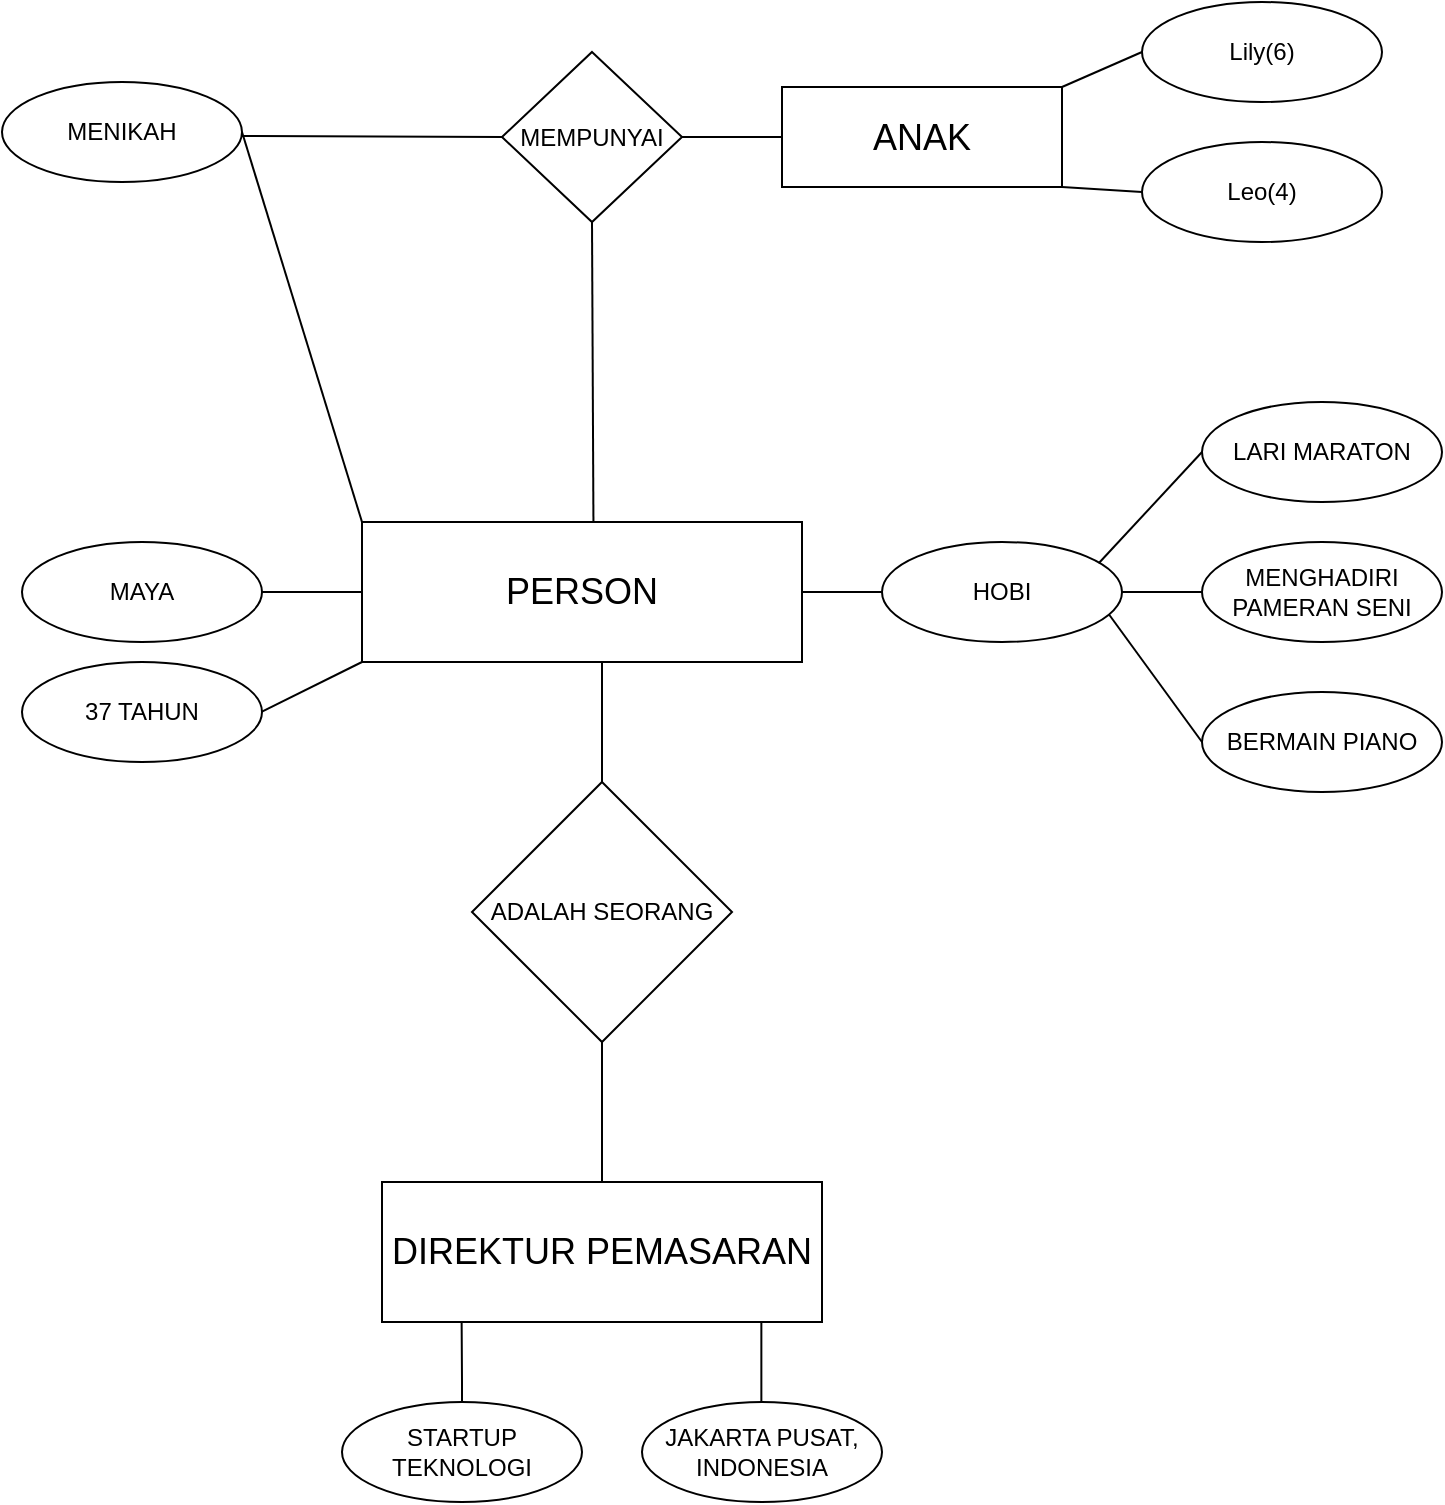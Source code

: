 <mxfile version="24.7.12">
  <diagram name="Halaman-1" id="QPw88vKEX0Kn_g5e713d">
    <mxGraphModel dx="1167" dy="619" grid="1" gridSize="10" guides="1" tooltips="1" connect="1" arrows="1" fold="1" page="1" pageScale="1" pageWidth="827" pageHeight="1169" math="0" shadow="0">
      <root>
        <mxCell id="0" />
        <mxCell id="1" parent="0" />
        <mxCell id="wjgCKjhuGCVVVPZoO-Zn-10" value="&lt;font style=&quot;font-size: 18px;&quot;&gt;PERSON&lt;/font&gt;" style="rounded=0;whiteSpace=wrap;html=1;fillStyle=hatch;fillColor=none;" parent="1" vertex="1">
          <mxGeometry x="280" y="450" width="220" height="70" as="geometry" />
        </mxCell>
        <mxCell id="YXoOh-VINmYc9U93u9U6-4" value="MAYA" style="ellipse;whiteSpace=wrap;html=1;fillColor=none;" parent="1" vertex="1">
          <mxGeometry x="110" y="460" width="120" height="50" as="geometry" />
        </mxCell>
        <mxCell id="YXoOh-VINmYc9U93u9U6-5" value="37 TAHUN" style="ellipse;whiteSpace=wrap;html=1;fillColor=none;" parent="1" vertex="1">
          <mxGeometry x="110" y="520" width="120" height="50" as="geometry" />
        </mxCell>
        <mxCell id="YXoOh-VINmYc9U93u9U6-7" value="" style="endArrow=none;html=1;rounded=0;entryX=0;entryY=0.5;entryDx=0;entryDy=0;" parent="1" source="YXoOh-VINmYc9U93u9U6-4" target="wjgCKjhuGCVVVPZoO-Zn-10" edge="1">
          <mxGeometry width="50" height="50" relative="1" as="geometry">
            <mxPoint x="230" y="535" as="sourcePoint" />
            <mxPoint x="300.711" y="485" as="targetPoint" />
          </mxGeometry>
        </mxCell>
        <mxCell id="YXoOh-VINmYc9U93u9U6-8" value="" style="endArrow=none;html=1;rounded=0;entryX=0;entryY=1;entryDx=0;entryDy=0;" parent="1" target="wjgCKjhuGCVVVPZoO-Zn-10" edge="1">
          <mxGeometry width="50" height="50" relative="1" as="geometry">
            <mxPoint x="230" y="544.84" as="sourcePoint" />
            <mxPoint x="280" y="544.84" as="targetPoint" />
          </mxGeometry>
        </mxCell>
        <mxCell id="YXoOh-VINmYc9U93u9U6-9" value="" style="endArrow=none;html=1;rounded=0;exitX=0.5;exitY=0;exitDx=0;exitDy=0;" parent="1" source="YXoOh-VINmYc9U93u9U6-10" edge="1">
          <mxGeometry width="50" height="50" relative="1" as="geometry">
            <mxPoint x="400" y="590" as="sourcePoint" />
            <mxPoint x="400" y="520" as="targetPoint" />
          </mxGeometry>
        </mxCell>
        <mxCell id="YXoOh-VINmYc9U93u9U6-10" value="ADALAH SEORANG" style="rhombus;whiteSpace=wrap;html=1;fillColor=none;" parent="1" vertex="1">
          <mxGeometry x="335" y="580" width="130" height="130" as="geometry" />
        </mxCell>
        <mxCell id="YXoOh-VINmYc9U93u9U6-11" value="&lt;font style=&quot;font-size: 18px;&quot;&gt;DIREKTUR PEMASARAN&lt;/font&gt;" style="rounded=0;whiteSpace=wrap;html=1;fillStyle=hatch;fillColor=none;" parent="1" vertex="1">
          <mxGeometry x="290" y="780" width="220" height="70" as="geometry" />
        </mxCell>
        <mxCell id="YXoOh-VINmYc9U93u9U6-12" value="" style="endArrow=none;html=1;rounded=0;entryX=0.5;entryY=1;entryDx=0;entryDy=0;exitX=0.5;exitY=0;exitDx=0;exitDy=0;" parent="1" source="YXoOh-VINmYc9U93u9U6-11" target="YXoOh-VINmYc9U93u9U6-10" edge="1">
          <mxGeometry width="50" height="50" relative="1" as="geometry">
            <mxPoint x="380" y="770" as="sourcePoint" />
            <mxPoint x="430" y="720" as="targetPoint" />
          </mxGeometry>
        </mxCell>
        <mxCell id="YXoOh-VINmYc9U93u9U6-13" value="STARTUP TEKNOLOGI" style="ellipse;whiteSpace=wrap;html=1;fillColor=none;" parent="1" vertex="1">
          <mxGeometry x="270" y="890" width="120" height="50" as="geometry" />
        </mxCell>
        <mxCell id="YXoOh-VINmYc9U93u9U6-14" value="JAKARTA PUSAT, INDONESIA" style="ellipse;whiteSpace=wrap;html=1;fillColor=none;" parent="1" vertex="1">
          <mxGeometry x="420" y="890" width="120" height="50" as="geometry" />
        </mxCell>
        <mxCell id="YXoOh-VINmYc9U93u9U6-15" value="" style="endArrow=none;html=1;rounded=0;exitX=0.5;exitY=0;exitDx=0;exitDy=0;entryX=0.181;entryY=1.002;entryDx=0;entryDy=0;entryPerimeter=0;" parent="1" source="YXoOh-VINmYc9U93u9U6-13" target="YXoOh-VINmYc9U93u9U6-11" edge="1">
          <mxGeometry width="50" height="50" relative="1" as="geometry">
            <mxPoint x="290" y="900" as="sourcePoint" />
            <mxPoint x="340" y="850" as="targetPoint" />
            <Array as="points">
              <mxPoint x="330" y="880" />
            </Array>
          </mxGeometry>
        </mxCell>
        <mxCell id="YXoOh-VINmYc9U93u9U6-17" value="" style="endArrow=none;html=1;rounded=0;exitX=0.5;exitY=0;exitDx=0;exitDy=0;entryX=0.181;entryY=1.002;entryDx=0;entryDy=0;entryPerimeter=0;" parent="1" edge="1">
          <mxGeometry width="50" height="50" relative="1" as="geometry">
            <mxPoint x="479.68" y="890" as="sourcePoint" />
            <mxPoint x="479.68" y="850" as="targetPoint" />
            <Array as="points">
              <mxPoint x="479.68" y="880" />
            </Array>
          </mxGeometry>
        </mxCell>
        <mxCell id="YXoOh-VINmYc9U93u9U6-18" value="HOBI" style="ellipse;whiteSpace=wrap;html=1;fillColor=none;" parent="1" vertex="1">
          <mxGeometry x="540" y="460" width="120" height="50" as="geometry" />
        </mxCell>
        <mxCell id="YXoOh-VINmYc9U93u9U6-19" value="" style="endArrow=none;html=1;rounded=0;entryX=0;entryY=0.5;entryDx=0;entryDy=0;exitX=1;exitY=0.5;exitDx=0;exitDy=0;" parent="1" source="wjgCKjhuGCVVVPZoO-Zn-10" target="YXoOh-VINmYc9U93u9U6-18" edge="1">
          <mxGeometry width="50" height="50" relative="1" as="geometry">
            <mxPoint x="500" y="490" as="sourcePoint" />
            <mxPoint x="550" y="440" as="targetPoint" />
          </mxGeometry>
        </mxCell>
        <mxCell id="YXoOh-VINmYc9U93u9U6-20" value="LARI MARATON" style="ellipse;whiteSpace=wrap;html=1;fillColor=none;" parent="1" vertex="1">
          <mxGeometry x="700" y="390" width="120" height="50" as="geometry" />
        </mxCell>
        <mxCell id="YXoOh-VINmYc9U93u9U6-21" value="BERMAIN PIANO" style="ellipse;whiteSpace=wrap;html=1;fillColor=none;" parent="1" vertex="1">
          <mxGeometry x="700" y="535" width="120" height="50" as="geometry" />
        </mxCell>
        <mxCell id="YXoOh-VINmYc9U93u9U6-22" value="MENGHADIRI PAMERAN SENI" style="ellipse;whiteSpace=wrap;html=1;fillColor=none;" parent="1" vertex="1">
          <mxGeometry x="700" y="460" width="120" height="50" as="geometry" />
        </mxCell>
        <mxCell id="YXoOh-VINmYc9U93u9U6-23" value="" style="endArrow=none;html=1;rounded=0;entryX=0;entryY=0.5;entryDx=0;entryDy=0;exitX=0.903;exitY=0.213;exitDx=0;exitDy=0;exitPerimeter=0;" parent="1" source="YXoOh-VINmYc9U93u9U6-18" target="YXoOh-VINmYc9U93u9U6-20" edge="1">
          <mxGeometry width="50" height="50" relative="1" as="geometry">
            <mxPoint x="650" y="470" as="sourcePoint" />
            <mxPoint x="700" y="420" as="targetPoint" />
          </mxGeometry>
        </mxCell>
        <mxCell id="YXoOh-VINmYc9U93u9U6-24" value="" style="endArrow=none;html=1;rounded=0;entryX=0;entryY=0.5;entryDx=0;entryDy=0;exitX=1;exitY=0.5;exitDx=0;exitDy=0;" parent="1" source="YXoOh-VINmYc9U93u9U6-18" target="YXoOh-VINmYc9U93u9U6-22" edge="1">
          <mxGeometry width="50" height="50" relative="1" as="geometry">
            <mxPoint x="650" y="530" as="sourcePoint" />
            <mxPoint x="700" y="480" as="targetPoint" />
          </mxGeometry>
        </mxCell>
        <mxCell id="YXoOh-VINmYc9U93u9U6-25" value="" style="endArrow=none;html=1;rounded=0;entryX=0;entryY=0.5;entryDx=0;entryDy=0;exitX=0.946;exitY=0.725;exitDx=0;exitDy=0;exitPerimeter=0;" parent="1" source="YXoOh-VINmYc9U93u9U6-18" target="YXoOh-VINmYc9U93u9U6-21" edge="1">
          <mxGeometry width="50" height="50" relative="1" as="geometry">
            <mxPoint x="600" y="530" as="sourcePoint" />
            <mxPoint x="650" y="480" as="targetPoint" />
          </mxGeometry>
        </mxCell>
        <mxCell id="YXoOh-VINmYc9U93u9U6-26" value="MENIKAH" style="ellipse;whiteSpace=wrap;html=1;fillColor=none;" parent="1" vertex="1">
          <mxGeometry x="100" y="230" width="120" height="50" as="geometry" />
        </mxCell>
        <mxCell id="YXoOh-VINmYc9U93u9U6-27" value="" style="endArrow=none;html=1;rounded=0;entryX=1;entryY=0.5;entryDx=0;entryDy=0;exitX=0;exitY=0;exitDx=0;exitDy=0;" parent="1" source="wjgCKjhuGCVVVPZoO-Zn-10" target="YXoOh-VINmYc9U93u9U6-26" edge="1">
          <mxGeometry width="50" height="50" relative="1" as="geometry">
            <mxPoint x="410" y="450" as="sourcePoint" />
            <mxPoint x="460" y="400" as="targetPoint" />
          </mxGeometry>
        </mxCell>
        <mxCell id="YXoOh-VINmYc9U93u9U6-28" value="MEMPUNYAI" style="rhombus;whiteSpace=wrap;html=1;fillColor=none;" parent="1" vertex="1">
          <mxGeometry x="350" y="215" width="90" height="85" as="geometry" />
        </mxCell>
        <mxCell id="YXoOh-VINmYc9U93u9U6-29" value="" style="endArrow=none;html=1;rounded=0;entryX=0;entryY=0.5;entryDx=0;entryDy=0;" parent="1" target="YXoOh-VINmYc9U93u9U6-28" edge="1">
          <mxGeometry width="50" height="50" relative="1" as="geometry">
            <mxPoint x="220" y="257" as="sourcePoint" />
            <mxPoint x="320" y="280" as="targetPoint" />
          </mxGeometry>
        </mxCell>
        <mxCell id="YXoOh-VINmYc9U93u9U6-30" value="" style="endArrow=none;html=1;rounded=0;exitX=0.526;exitY=0.001;exitDx=0;exitDy=0;entryX=0.5;entryY=1;entryDx=0;entryDy=0;exitPerimeter=0;" parent="1" source="wjgCKjhuGCVVVPZoO-Zn-10" target="YXoOh-VINmYc9U93u9U6-28" edge="1">
          <mxGeometry width="50" height="50" relative="1" as="geometry">
            <mxPoint x="320" y="340" as="sourcePoint" />
            <mxPoint x="370" y="290" as="targetPoint" />
          </mxGeometry>
        </mxCell>
        <mxCell id="YXoOh-VINmYc9U93u9U6-31" value="&lt;font style=&quot;font-size: 18px;&quot;&gt;ANAK&lt;/font&gt;" style="rounded=0;whiteSpace=wrap;html=1;fillStyle=hatch;fillColor=none;" parent="1" vertex="1">
          <mxGeometry x="490" y="232.5" width="140" height="50" as="geometry" />
        </mxCell>
        <mxCell id="YXoOh-VINmYc9U93u9U6-32" value="" style="endArrow=none;html=1;rounded=0;entryX=1;entryY=0.5;entryDx=0;entryDy=0;exitX=0;exitY=0.5;exitDx=0;exitDy=0;" parent="1" source="YXoOh-VINmYc9U93u9U6-31" target="YXoOh-VINmYc9U93u9U6-28" edge="1">
          <mxGeometry width="50" height="50" relative="1" as="geometry">
            <mxPoint x="520" y="310" as="sourcePoint" />
            <mxPoint x="570" y="260" as="targetPoint" />
          </mxGeometry>
        </mxCell>
        <mxCell id="YXoOh-VINmYc9U93u9U6-33" value="Lily(6)" style="ellipse;whiteSpace=wrap;html=1;fillColor=none;" parent="1" vertex="1">
          <mxGeometry x="670" y="190" width="120" height="50" as="geometry" />
        </mxCell>
        <mxCell id="YXoOh-VINmYc9U93u9U6-34" value="Leo(4)" style="ellipse;whiteSpace=wrap;html=1;fillColor=none;" parent="1" vertex="1">
          <mxGeometry x="670" y="260" width="120" height="50" as="geometry" />
        </mxCell>
        <mxCell id="YXoOh-VINmYc9U93u9U6-35" value="" style="endArrow=none;html=1;rounded=0;entryX=0;entryY=0.5;entryDx=0;entryDy=0;exitX=1;exitY=1;exitDx=0;exitDy=0;" parent="1" source="YXoOh-VINmYc9U93u9U6-31" target="YXoOh-VINmYc9U93u9U6-34" edge="1">
          <mxGeometry width="50" height="50" relative="1" as="geometry">
            <mxPoint x="620" y="330" as="sourcePoint" />
            <mxPoint x="670" y="280" as="targetPoint" />
          </mxGeometry>
        </mxCell>
        <mxCell id="YXoOh-VINmYc9U93u9U6-36" value="" style="endArrow=none;html=1;rounded=0;entryX=0;entryY=0.5;entryDx=0;entryDy=0;" parent="1" target="YXoOh-VINmYc9U93u9U6-33" edge="1">
          <mxGeometry width="50" height="50" relative="1" as="geometry">
            <mxPoint x="630" y="232.5" as="sourcePoint" />
            <mxPoint x="680" y="182.5" as="targetPoint" />
          </mxGeometry>
        </mxCell>
      </root>
    </mxGraphModel>
  </diagram>
</mxfile>
